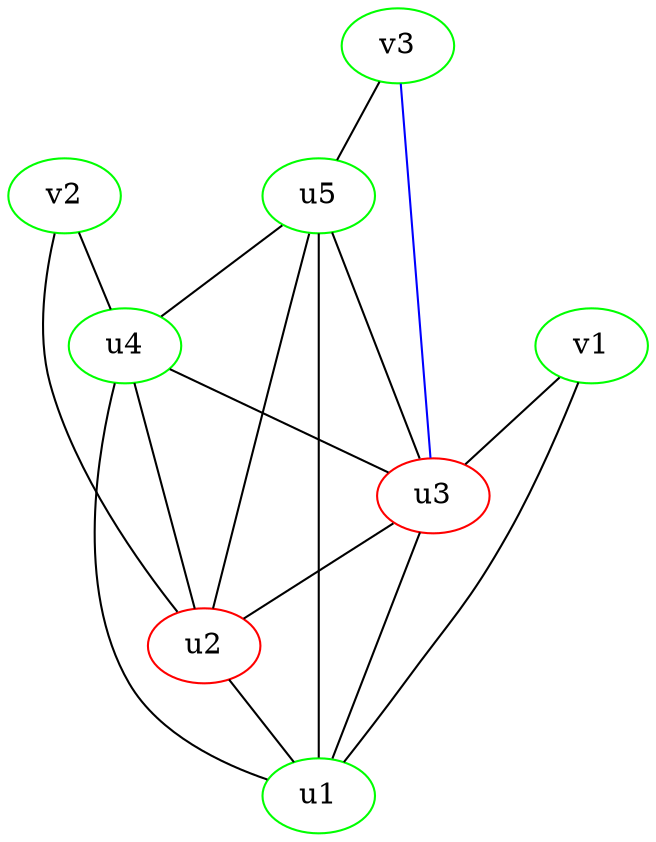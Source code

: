 graph default_Brute{
u1[color=green]u2[color=red]u3[color=red]u4[color=green]u5[color=green]v1[color=green]v2[color=green]v3[color=green]u2 -- u1;
u3 -- u1;
u3 -- u2;
u4 -- u1;
u4 -- u2;
u4 -- u3;
u5 -- u1;
u5 -- u2;
u5 -- u3;
u5 -- u4;
v1 -- u1;
v1 -- u3;
v2 -- u2;
v2 -- u4;
v3 -- u3[color=blue];
v3 -- u5;
}
